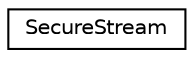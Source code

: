 digraph "Graphical Class Hierarchy"
{
 // LATEX_PDF_SIZE
  edge [fontname="Helvetica",fontsize="10",labelfontname="Helvetica",labelfontsize="10"];
  node [fontname="Helvetica",fontsize="10",shape=record];
  rankdir="LR";
  Node0 [label="SecureStream",height=0.2,width=0.4,color="black", fillcolor="white", style="filled",URL="$class_secure_stream.html",tooltip="A secure memory stream container."];
}
